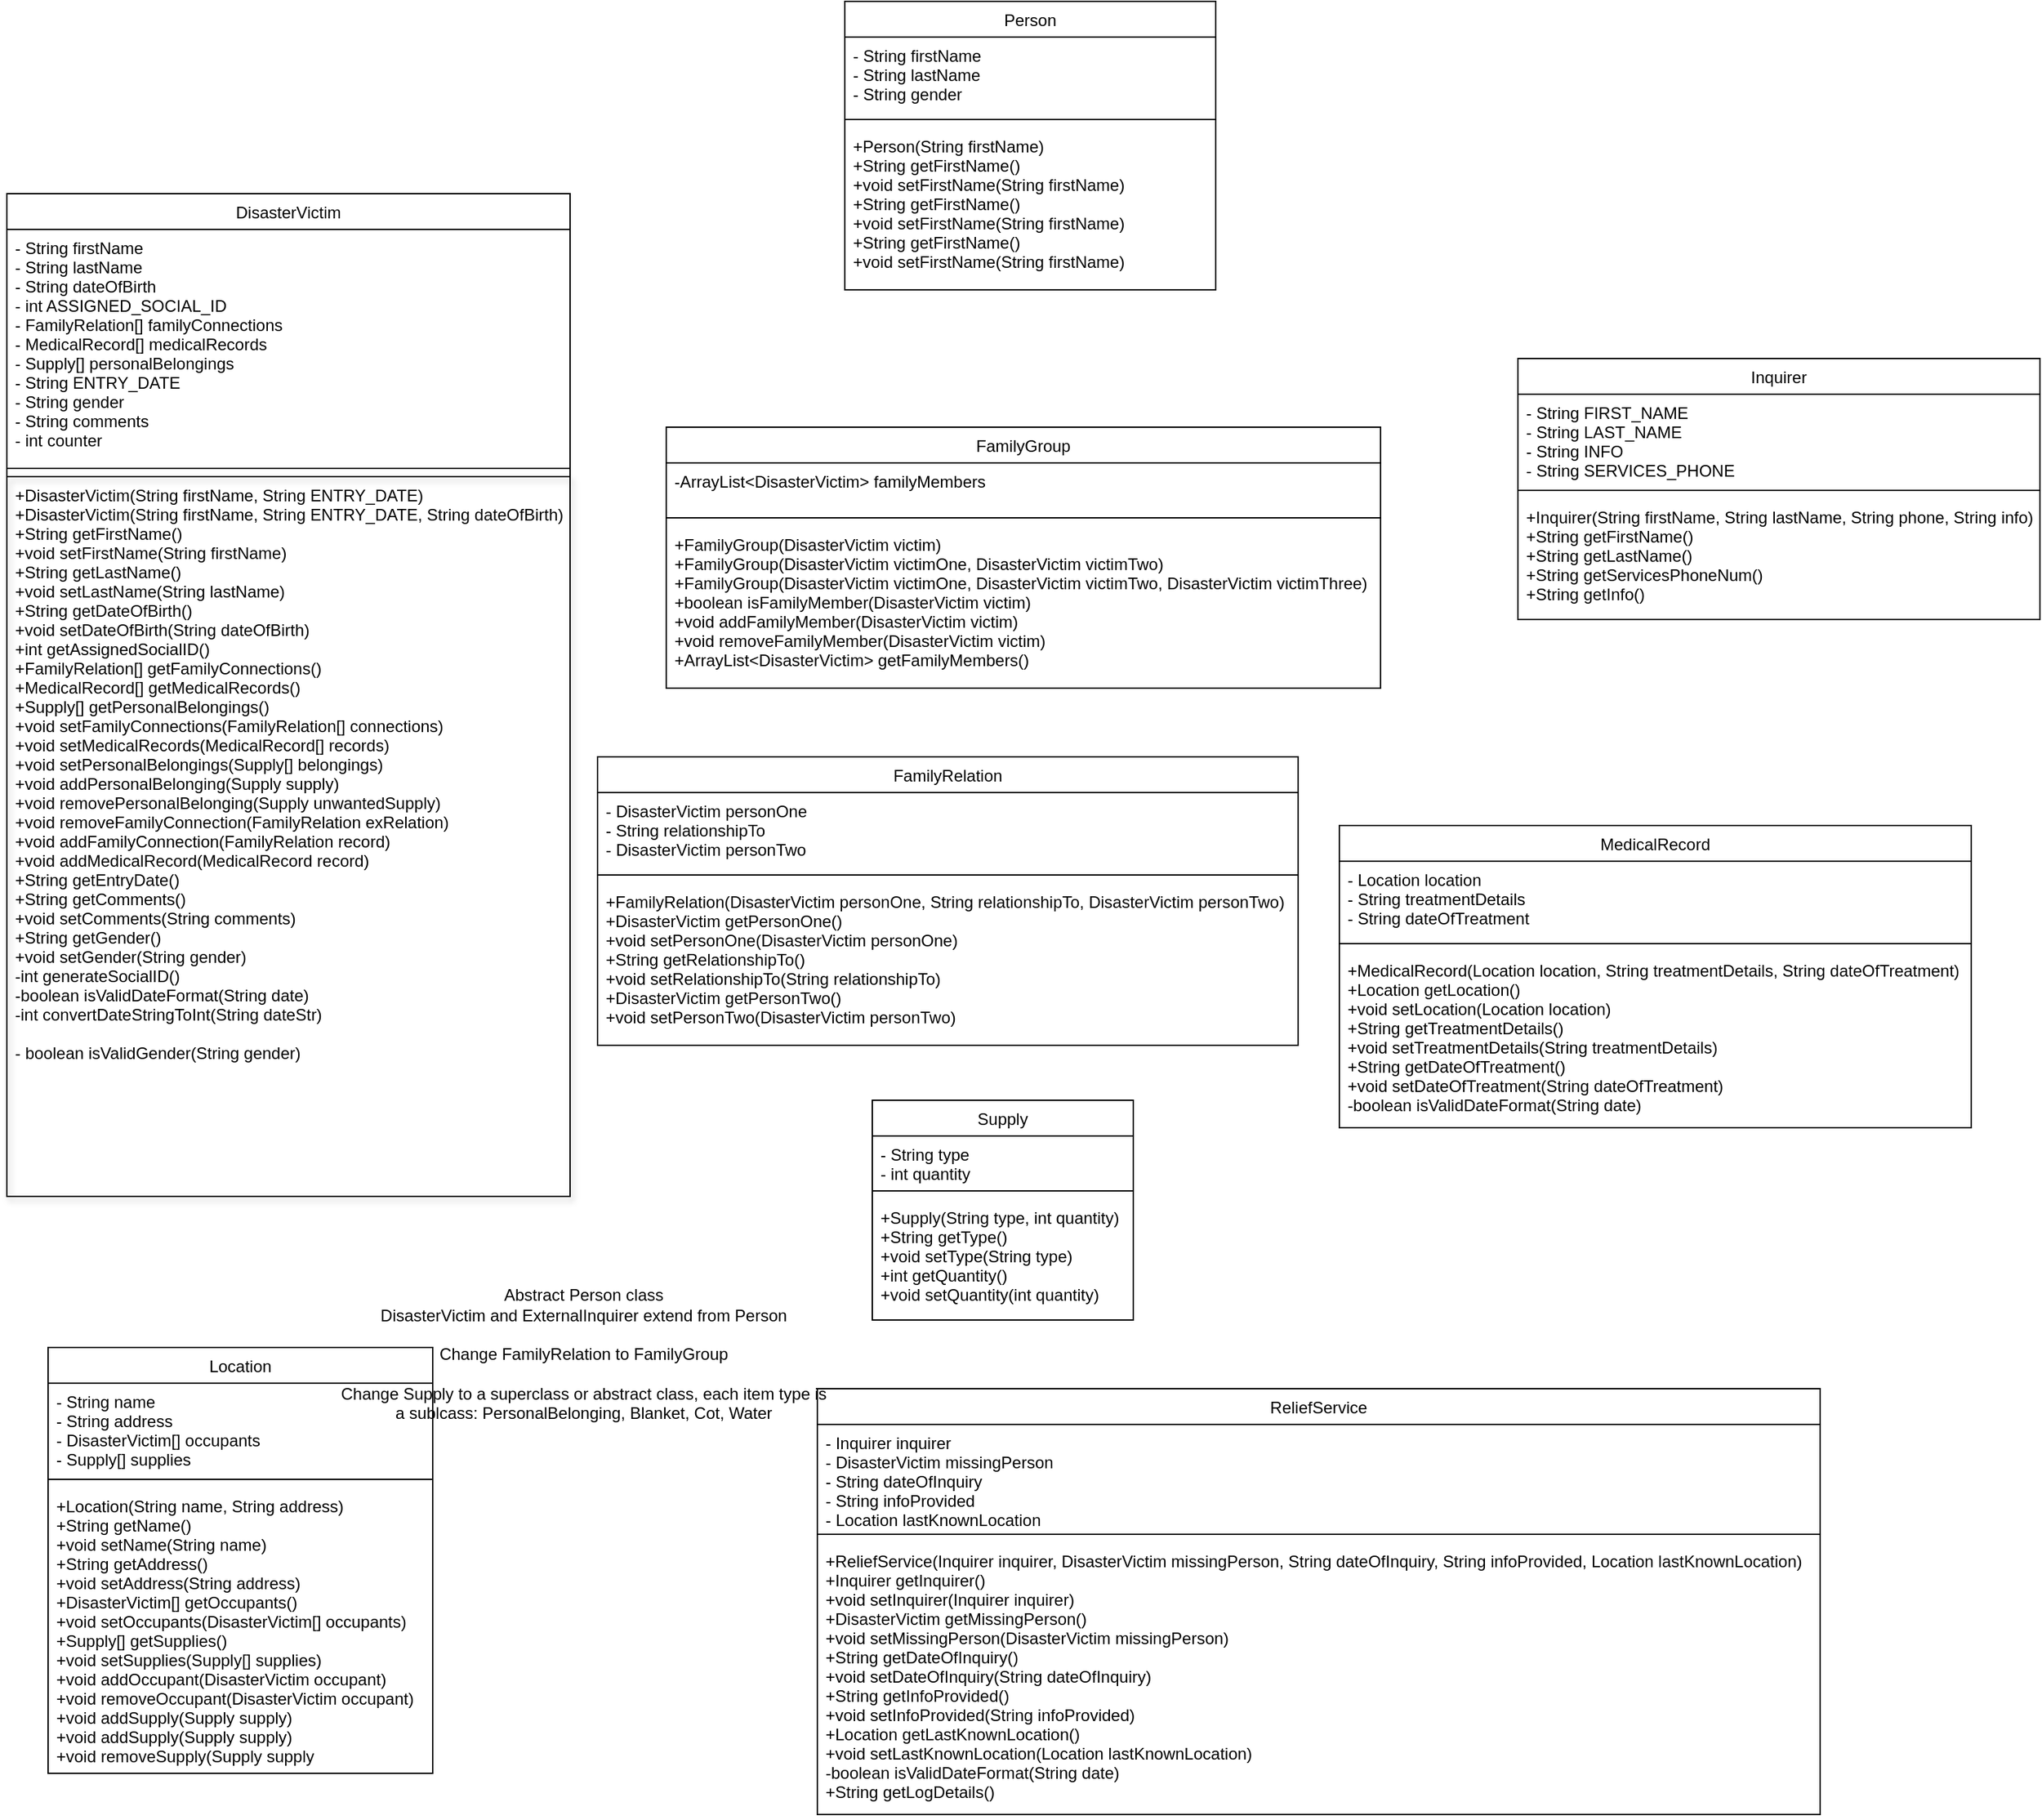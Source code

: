 <mxfile version="22.1.22" type="embed">
  <diagram id="VlhHBZpKRhE8tKz5r5HN" name="Page-1">
    <mxGraphModel dx="889" dy="786" grid="1" gridSize="10" guides="1" tooltips="1" connect="1" arrows="1" fold="1" page="1" pageScale="1" pageWidth="1920" pageHeight="1920" math="0" shadow="0">
      <root>
        <mxCell id="0" />
        <mxCell id="1" parent="0" />
        <mxCell id="2" value="DisasterVictim" style="swimlane;fontStyle=0;align=center;verticalAlign=top;childLayout=stackLayout;horizontal=1;startSize=26;horizontalStack=0;resizeParent=1;resizeLast=0;collapsible=1;marginBottom=0;rounded=0;shadow=0;strokeWidth=1;" parent="1" vertex="1">
          <mxGeometry x="70" y="190" width="410" height="730" as="geometry">
            <mxRectangle x="550" y="140" width="160" height="26" as="alternateBounds" />
          </mxGeometry>
        </mxCell>
        <mxCell id="4" value="- String firstName&#xa;- String lastName&#xa;- String dateOfBirth&#xa;- int ASSIGNED_SOCIAL_ID&#xa;- FamilyRelation[] familyConnections&#xa;- MedicalRecord[] medicalRecords&#xa;- Supply[] personalBelongings&#xa;- String ENTRY_DATE&#xa;- String gender&#xa;- String comments&#xa;- int counter" style="text;align=left;verticalAlign=top;spacingLeft=4;spacingRight=4;overflow=hidden;rotatable=0;points=[[0,0.5],[1,0.5]];portConstraint=eastwest;rounded=0;shadow=0;html=0;" parent="2" vertex="1">
          <mxGeometry y="26" width="410" height="168" as="geometry" />
        </mxCell>
        <mxCell id="5" value="" style="line;html=1;strokeWidth=1;align=left;verticalAlign=middle;spacingTop=-1;spacingLeft=3;spacingRight=3;rotatable=0;labelPosition=right;points=[];portConstraint=eastwest;" parent="2" vertex="1">
          <mxGeometry y="194" width="410" height="12" as="geometry" />
        </mxCell>
        <mxCell id="6" value="+DisasterVictim(String firstName, String ENTRY_DATE)&#xa;+DisasterVictim(String firstName, String ENTRY_DATE, String dateOfBirth)&#xa;+String getFirstName()&#xa;+void setFirstName(String firstName)&#xa;+String getLastName()&#xa;+void setLastName(String lastName)&#xa;+String getDateOfBirth()&#xa;+void setDateOfBirth(String dateOfBirth)&#xa;+int getAssignedSocialID()&#xa;+FamilyRelation[] getFamilyConnections()&#xa;+MedicalRecord[] getMedicalRecords()&#xa;+Supply[] getPersonalBelongings()&#xa;+void setFamilyConnections(FamilyRelation[] connections)&#xa;+void setMedicalRecords(MedicalRecord[] records)&#xa;+void setPersonalBelongings(Supply[] belongings)&#xa;+void addPersonalBelonging(Supply supply)&#xa;+void removePersonalBelonging(Supply unwantedSupply)&#xa;+void removeFamilyConnection(FamilyRelation exRelation)&#xa;+void addFamilyConnection(FamilyRelation record)&#xa;+void addMedicalRecord(MedicalRecord record)&#xa;+String getEntryDate()&#xa;+String getComments()&#xa;+void setComments(String comments)&#xa;+String getGender()&#xa;+void setGender(String gender)&#xa;-int generateSocialID()&#xa;-boolean isValidDateFormat(String date)&#xa;-int convertDateStringToInt(String dateStr)&#xa;&#xa;- boolean isValidGender(String gender)" style="text;align=left;verticalAlign=top;spacingLeft=4;spacingRight=4;overflow=hidden;rotatable=0;points=[[0,0.5],[1,0.5]];portConstraint=eastwest;rounded=0;shadow=1;html=0;strokeColor=#000000;" parent="2" vertex="1">
          <mxGeometry y="206" width="410" height="524" as="geometry" />
        </mxCell>
        <mxCell id="10" value="FamilyRelation" style="swimlane;fontStyle=0;align=center;verticalAlign=top;childLayout=stackLayout;horizontal=1;startSize=26;horizontalStack=0;resizeParent=1;resizeLast=0;collapsible=1;marginBottom=0;rounded=0;shadow=0;strokeWidth=1;" parent="1" vertex="1">
          <mxGeometry x="500" y="600" width="510" height="210" as="geometry">
            <mxRectangle x="550" y="140" width="160" height="26" as="alternateBounds" />
          </mxGeometry>
        </mxCell>
        <mxCell id="11" value="- DisasterVictim personOne&#xa;- String relationshipTo&#xa;- DisasterVictim personTwo" style="text;align=left;verticalAlign=top;spacingLeft=4;spacingRight=4;overflow=hidden;rotatable=0;points=[[0,0.5],[1,0.5]];portConstraint=eastwest;rounded=0;shadow=0;html=0;" parent="10" vertex="1">
          <mxGeometry y="26" width="510" height="54" as="geometry" />
        </mxCell>
        <mxCell id="12" value="" style="line;html=1;strokeWidth=1;align=left;verticalAlign=middle;spacingTop=-1;spacingLeft=3;spacingRight=3;rotatable=0;labelPosition=right;points=[];portConstraint=eastwest;" parent="10" vertex="1">
          <mxGeometry y="80" width="510" height="12" as="geometry" />
        </mxCell>
        <mxCell id="13" value="+FamilyRelation(DisasterVictim personOne, String relationshipTo, DisasterVictim personTwo)&#xa;+DisasterVictim getPersonOne()&#xa;+void setPersonOne(DisasterVictim personOne)&#xa;+String getRelationshipTo()&#xa;+void setRelationshipTo(String relationshipTo)&#xa;+DisasterVictim getPersonTwo()&#xa;+void setPersonTwo(DisasterVictim personTwo)" style="text;align=left;verticalAlign=top;spacingLeft=4;spacingRight=4;overflow=hidden;rotatable=0;points=[[0,0.5],[1,0.5]];portConstraint=eastwest;rounded=0;shadow=0;html=0;" parent="10" vertex="1">
          <mxGeometry y="92" width="510" height="118" as="geometry" />
        </mxCell>
        <mxCell id="14" value="Location" style="swimlane;fontStyle=0;align=center;verticalAlign=top;childLayout=stackLayout;horizontal=1;startSize=26;horizontalStack=0;resizeParent=1;resizeLast=0;collapsible=1;marginBottom=0;rounded=0;shadow=0;strokeWidth=1;" parent="1" vertex="1">
          <mxGeometry x="100" y="1030" width="280" height="310" as="geometry">
            <mxRectangle x="550" y="140" width="160" height="26" as="alternateBounds" />
          </mxGeometry>
        </mxCell>
        <mxCell id="15" value="- String name&#xa;- String address&#xa;- DisasterVictim[] occupants&#xa;- Supply[] supplies&#xa;" style="text;align=left;verticalAlign=top;spacingLeft=4;spacingRight=4;overflow=hidden;rotatable=0;points=[[0,0.5],[1,0.5]];portConstraint=eastwest;rounded=0;shadow=0;html=0;" parent="14" vertex="1">
          <mxGeometry y="26" width="280" height="64" as="geometry" />
        </mxCell>
        <mxCell id="16" value="" style="line;html=1;strokeWidth=1;align=left;verticalAlign=middle;spacingTop=-1;spacingLeft=3;spacingRight=3;rotatable=0;labelPosition=right;points=[];portConstraint=eastwest;" parent="14" vertex="1">
          <mxGeometry y="90" width="280" height="12" as="geometry" />
        </mxCell>
        <mxCell id="17" value="+Location(String name, String address)&#xa;+String getName()&#xa;+void setName(String name)&#xa;+String getAddress()&#xa;+void setAddress(String address)&#xa;+DisasterVictim[] getOccupants()&#xa;+void setOccupants(DisasterVictim[] occupants)&#xa;+Supply[] getSupplies()&#xa;+void setSupplies(Supply[] supplies)&#xa;+void addOccupant(DisasterVictim occupant)&#xa;+void removeOccupant(DisasterVictim occupant)&#xa;+void addSupply(Supply supply)&#xa;+void addSupply(Supply supply)&#xa;+void removeSupply(Supply supply" style="text;align=left;verticalAlign=top;spacingLeft=4;spacingRight=4;overflow=hidden;rotatable=0;points=[[0,0.5],[1,0.5]];portConstraint=eastwest;rounded=0;shadow=0;html=0;" parent="14" vertex="1">
          <mxGeometry y="102" width="280" height="208" as="geometry" />
        </mxCell>
        <mxCell id="18" value="ReliefService&#xa;" style="swimlane;fontStyle=0;align=center;verticalAlign=top;childLayout=stackLayout;horizontal=1;startSize=26;horizontalStack=0;resizeParent=1;resizeLast=0;collapsible=1;marginBottom=0;rounded=0;shadow=0;strokeWidth=1;" parent="1" vertex="1">
          <mxGeometry x="660" y="1060" width="730" height="310" as="geometry">
            <mxRectangle x="660" y="1060" width="160" height="26" as="alternateBounds" />
          </mxGeometry>
        </mxCell>
        <mxCell id="19" value="- Inquirer inquirer&#xa;- DisasterVictim missingPerson&#xa;- String dateOfInquiry&#xa;- String infoProvided&#xa;- Location lastKnownLocation" style="text;align=left;verticalAlign=top;spacingLeft=4;spacingRight=4;overflow=hidden;rotatable=0;points=[[0,0.5],[1,0.5]];portConstraint=eastwest;rounded=0;shadow=0;html=0;" parent="18" vertex="1">
          <mxGeometry y="26" width="730" height="74" as="geometry" />
        </mxCell>
        <mxCell id="20" value="" style="line;html=1;strokeWidth=1;align=left;verticalAlign=middle;spacingTop=-1;spacingLeft=3;spacingRight=3;rotatable=0;labelPosition=right;points=[];portConstraint=eastwest;" parent="18" vertex="1">
          <mxGeometry y="100" width="730" height="12" as="geometry" />
        </mxCell>
        <mxCell id="21" value="+ReliefService(Inquirer inquirer, DisasterVictim missingPerson, String dateOfInquiry, String infoProvided, Location lastKnownLocation)&#xa;+Inquirer getInquirer()&#xa;+void setInquirer(Inquirer inquirer)&#xa;+DisasterVictim getMissingPerson()&#xa;+void setMissingPerson(DisasterVictim missingPerson)&#xa;+String getDateOfInquiry()&#xa;+void setDateOfInquiry(String dateOfInquiry)&#xa;+String getInfoProvided()&#xa;+void setInfoProvided(String infoProvided)&#xa;+Location getLastKnownLocation()&#xa;+void setLastKnownLocation(Location lastKnownLocation)&#xa;-boolean isValidDateFormat(String date)&#xa;+String getLogDetails()" style="text;align=left;verticalAlign=top;spacingLeft=4;spacingRight=4;overflow=hidden;rotatable=0;points=[[0,0.5],[1,0.5]];portConstraint=eastwest;rounded=0;shadow=0;html=0;" parent="18" vertex="1">
          <mxGeometry y="112" width="730" height="198" as="geometry" />
        </mxCell>
        <mxCell id="26" value="Inquirer" style="swimlane;fontStyle=0;align=center;verticalAlign=top;childLayout=stackLayout;horizontal=1;startSize=26;horizontalStack=0;resizeParent=1;resizeLast=0;collapsible=1;marginBottom=0;rounded=0;shadow=0;strokeWidth=1;" parent="1" vertex="1">
          <mxGeometry x="1170" y="310" width="380" height="190" as="geometry">
            <mxRectangle x="550" y="140" width="160" height="26" as="alternateBounds" />
          </mxGeometry>
        </mxCell>
        <mxCell id="27" value="- String FIRST_NAME&#xa;- String LAST_NAME&#xa;- String INFO&#xa;- String SERVICES_PHONE" style="text;align=left;verticalAlign=top;spacingLeft=4;spacingRight=4;overflow=hidden;rotatable=0;points=[[0,0.5],[1,0.5]];portConstraint=eastwest;rounded=0;shadow=0;html=0;" parent="26" vertex="1">
          <mxGeometry y="26" width="380" height="64" as="geometry" />
        </mxCell>
        <mxCell id="28" value="" style="line;html=1;strokeWidth=1;align=left;verticalAlign=middle;spacingTop=-1;spacingLeft=3;spacingRight=3;rotatable=0;labelPosition=right;points=[];portConstraint=eastwest;" parent="26" vertex="1">
          <mxGeometry y="90" width="380" height="12" as="geometry" />
        </mxCell>
        <mxCell id="29" value="+Inquirer(String firstName, String lastName, String phone, String info)&#xa;+String getFirstName()&#xa;+String getLastName()&#xa;+String getServicesPhoneNum()&#xa;+String getInfo()" style="text;align=left;verticalAlign=top;spacingLeft=4;spacingRight=4;overflow=hidden;rotatable=0;points=[[0,0.5],[1,0.5]];portConstraint=eastwest;rounded=0;shadow=0;html=0;" parent="26" vertex="1">
          <mxGeometry y="102" width="380" height="88" as="geometry" />
        </mxCell>
        <mxCell id="30" value="Supply" style="swimlane;fontStyle=0;align=center;verticalAlign=top;childLayout=stackLayout;horizontal=1;startSize=26;horizontalStack=0;resizeParent=1;resizeLast=0;collapsible=1;marginBottom=0;rounded=0;shadow=0;strokeWidth=1;" parent="1" vertex="1">
          <mxGeometry x="700" y="850" width="190" height="160" as="geometry">
            <mxRectangle x="550" y="140" width="160" height="26" as="alternateBounds" />
          </mxGeometry>
        </mxCell>
        <mxCell id="31" value="- String type&#xa;- int quantity" style="text;align=left;verticalAlign=top;spacingLeft=4;spacingRight=4;overflow=hidden;rotatable=0;points=[[0,0.5],[1,0.5]];portConstraint=eastwest;rounded=0;shadow=0;html=0;" parent="30" vertex="1">
          <mxGeometry y="26" width="190" height="34" as="geometry" />
        </mxCell>
        <mxCell id="32" value="" style="line;html=1;strokeWidth=1;align=left;verticalAlign=middle;spacingTop=-1;spacingLeft=3;spacingRight=3;rotatable=0;labelPosition=right;points=[];portConstraint=eastwest;" parent="30" vertex="1">
          <mxGeometry y="60" width="190" height="12" as="geometry" />
        </mxCell>
        <mxCell id="33" value="+Supply(String type, int quantity)&#xa;+String getType()&#xa;+void setType(String type)&#xa;+int getQuantity()&#xa;+void setQuantity(int quantity)" style="text;align=left;verticalAlign=top;spacingLeft=4;spacingRight=4;overflow=hidden;rotatable=0;points=[[0,0.5],[1,0.5]];portConstraint=eastwest;rounded=0;shadow=0;html=0;" parent="30" vertex="1">
          <mxGeometry y="72" width="190" height="88" as="geometry" />
        </mxCell>
        <mxCell id="38" value="MedicalRecord" style="swimlane;fontStyle=0;align=center;verticalAlign=top;childLayout=stackLayout;horizontal=1;startSize=26;horizontalStack=0;resizeParent=1;resizeLast=0;collapsible=1;marginBottom=0;rounded=0;shadow=0;strokeWidth=1;" parent="1" vertex="1">
          <mxGeometry x="1040" y="650" width="460" height="220" as="geometry">
            <mxRectangle x="550" y="140" width="160" height="26" as="alternateBounds" />
          </mxGeometry>
        </mxCell>
        <mxCell id="39" value="- Location location&#xa;- String treatmentDetails&#xa;- String dateOfTreatment" style="text;align=left;verticalAlign=top;spacingLeft=4;spacingRight=4;overflow=hidden;rotatable=0;points=[[0,0.5],[1,0.5]];portConstraint=eastwest;rounded=0;shadow=0;html=0;" parent="38" vertex="1">
          <mxGeometry y="26" width="460" height="54" as="geometry" />
        </mxCell>
        <mxCell id="40" value="" style="line;html=1;strokeWidth=1;align=left;verticalAlign=middle;spacingTop=-1;spacingLeft=3;spacingRight=3;rotatable=0;labelPosition=right;points=[];portConstraint=eastwest;" parent="38" vertex="1">
          <mxGeometry y="80" width="460" height="12" as="geometry" />
        </mxCell>
        <mxCell id="41" value="+MedicalRecord(Location location, String treatmentDetails, String dateOfTreatment)&#xa;+Location getLocation()&#xa;+void setLocation(Location location)&#xa;+String getTreatmentDetails()&#xa;+void setTreatmentDetails(String treatmentDetails)&#xa;+String getDateOfTreatment()&#xa;+void setDateOfTreatment(String dateOfTreatment)&#xa;-boolean isValidDateFormat(String date)" style="text;align=left;verticalAlign=top;spacingLeft=4;spacingRight=4;overflow=hidden;rotatable=0;points=[[0,0.5],[1,0.5]];portConstraint=eastwest;rounded=0;shadow=0;html=0;" parent="38" vertex="1">
          <mxGeometry y="92" width="460" height="118" as="geometry" />
        </mxCell>
        <mxCell id="42" value="Abstract Person class&lt;br&gt;DisasterVictim and ExternalInquirer extend from Person&lt;br&gt;&lt;br&gt;Change FamilyRelation to FamilyGroup&lt;br&gt;&lt;br&gt;Change Supply to a superclass or abstract class, each item type is a sublcass: PersonalBelonging, Blanket, Cot, Water" style="text;strokeColor=none;align=center;fillColor=none;html=1;verticalAlign=middle;whiteSpace=wrap;rounded=0;" parent="1" vertex="1">
          <mxGeometry x="310" y="870" width="360" height="330" as="geometry" />
        </mxCell>
        <mxCell id="43" value="Person" style="swimlane;fontStyle=0;align=center;verticalAlign=top;childLayout=stackLayout;horizontal=1;startSize=26;horizontalStack=0;resizeParent=1;resizeLast=0;collapsible=1;marginBottom=0;rounded=0;shadow=0;strokeWidth=1;" parent="1" vertex="1">
          <mxGeometry x="680" y="50" width="270" height="210" as="geometry">
            <mxRectangle x="550" y="140" width="160" height="26" as="alternateBounds" />
          </mxGeometry>
        </mxCell>
        <mxCell id="44" value="- String firstName&#xa;- String lastName&#xa;- String gender" style="text;align=left;verticalAlign=top;spacingLeft=4;spacingRight=4;overflow=hidden;rotatable=0;points=[[0,0.5],[1,0.5]];portConstraint=eastwest;rounded=0;shadow=0;html=0;" parent="43" vertex="1">
          <mxGeometry y="26" width="270" height="54" as="geometry" />
        </mxCell>
        <mxCell id="45" value="" style="line;html=1;strokeWidth=1;align=left;verticalAlign=middle;spacingTop=-1;spacingLeft=3;spacingRight=3;rotatable=0;labelPosition=right;points=[];portConstraint=eastwest;" parent="43" vertex="1">
          <mxGeometry y="80" width="270" height="12" as="geometry" />
        </mxCell>
        <mxCell id="46" value="+Person(String firstName)&#xa;+String getFirstName()&#xa;+void setFirstName(String firstName)&#xa;+String getFirstName()&#xa;+void setFirstName(String firstName)&#xa;+String getFirstName()&#xa;+void setFirstName(String firstName)" style="text;align=left;verticalAlign=top;spacingLeft=4;spacingRight=4;overflow=hidden;rotatable=0;points=[[0,0.5],[1,0.5]];portConstraint=eastwest;rounded=0;shadow=0;html=0;" parent="43" vertex="1">
          <mxGeometry y="92" width="270" height="118" as="geometry" />
        </mxCell>
        <mxCell id="47" value="FamilyGroup" style="swimlane;fontStyle=0;align=center;verticalAlign=top;childLayout=stackLayout;horizontal=1;startSize=26;horizontalStack=0;resizeParent=1;resizeLast=0;collapsible=1;marginBottom=0;rounded=0;shadow=0;strokeWidth=1;" parent="1" vertex="1">
          <mxGeometry x="550" y="360" width="520" height="190" as="geometry">
            <mxRectangle x="550" y="140" width="160" height="26" as="alternateBounds" />
          </mxGeometry>
        </mxCell>
        <mxCell id="48" value="-ArrayList&lt;DisasterVictim&gt; familyMembers" style="text;align=left;verticalAlign=top;spacingLeft=4;spacingRight=4;overflow=hidden;rotatable=0;points=[[0,0.5],[1,0.5]];portConstraint=eastwest;rounded=0;shadow=0;html=0;" parent="47" vertex="1">
          <mxGeometry y="26" width="520" height="34" as="geometry" />
        </mxCell>
        <mxCell id="49" value="" style="line;html=1;strokeWidth=1;align=left;verticalAlign=middle;spacingTop=-1;spacingLeft=3;spacingRight=3;rotatable=0;labelPosition=right;points=[];portConstraint=eastwest;" parent="47" vertex="1">
          <mxGeometry y="60" width="520" height="12" as="geometry" />
        </mxCell>
        <mxCell id="50" value="+FamilyGroup(DisasterVictim victim)&#xa;+FamilyGroup(DisasterVictim victimOne, DisasterVictim victimTwo)&#xa;+FamilyGroup(DisasterVictim victimOne, DisasterVictim victimTwo, DisasterVictim victimThree)&#xa;+boolean isFamilyMember(DisasterVictim victim)&#xa;+void addFamilyMember(DisasterVictim victim)&#xa;+void removeFamilyMember(DisasterVictim victim)&#xa;+ArrayList&lt;DisasterVictim&gt; getFamilyMembers()&#xa;" style="text;align=left;verticalAlign=top;spacingLeft=4;spacingRight=4;overflow=hidden;rotatable=0;points=[[0,0.5],[1,0.5]];portConstraint=eastwest;rounded=0;shadow=0;html=0;" parent="47" vertex="1">
          <mxGeometry y="72" width="520" height="118" as="geometry" />
        </mxCell>
      </root>
    </mxGraphModel>
  </diagram>
</mxfile>
